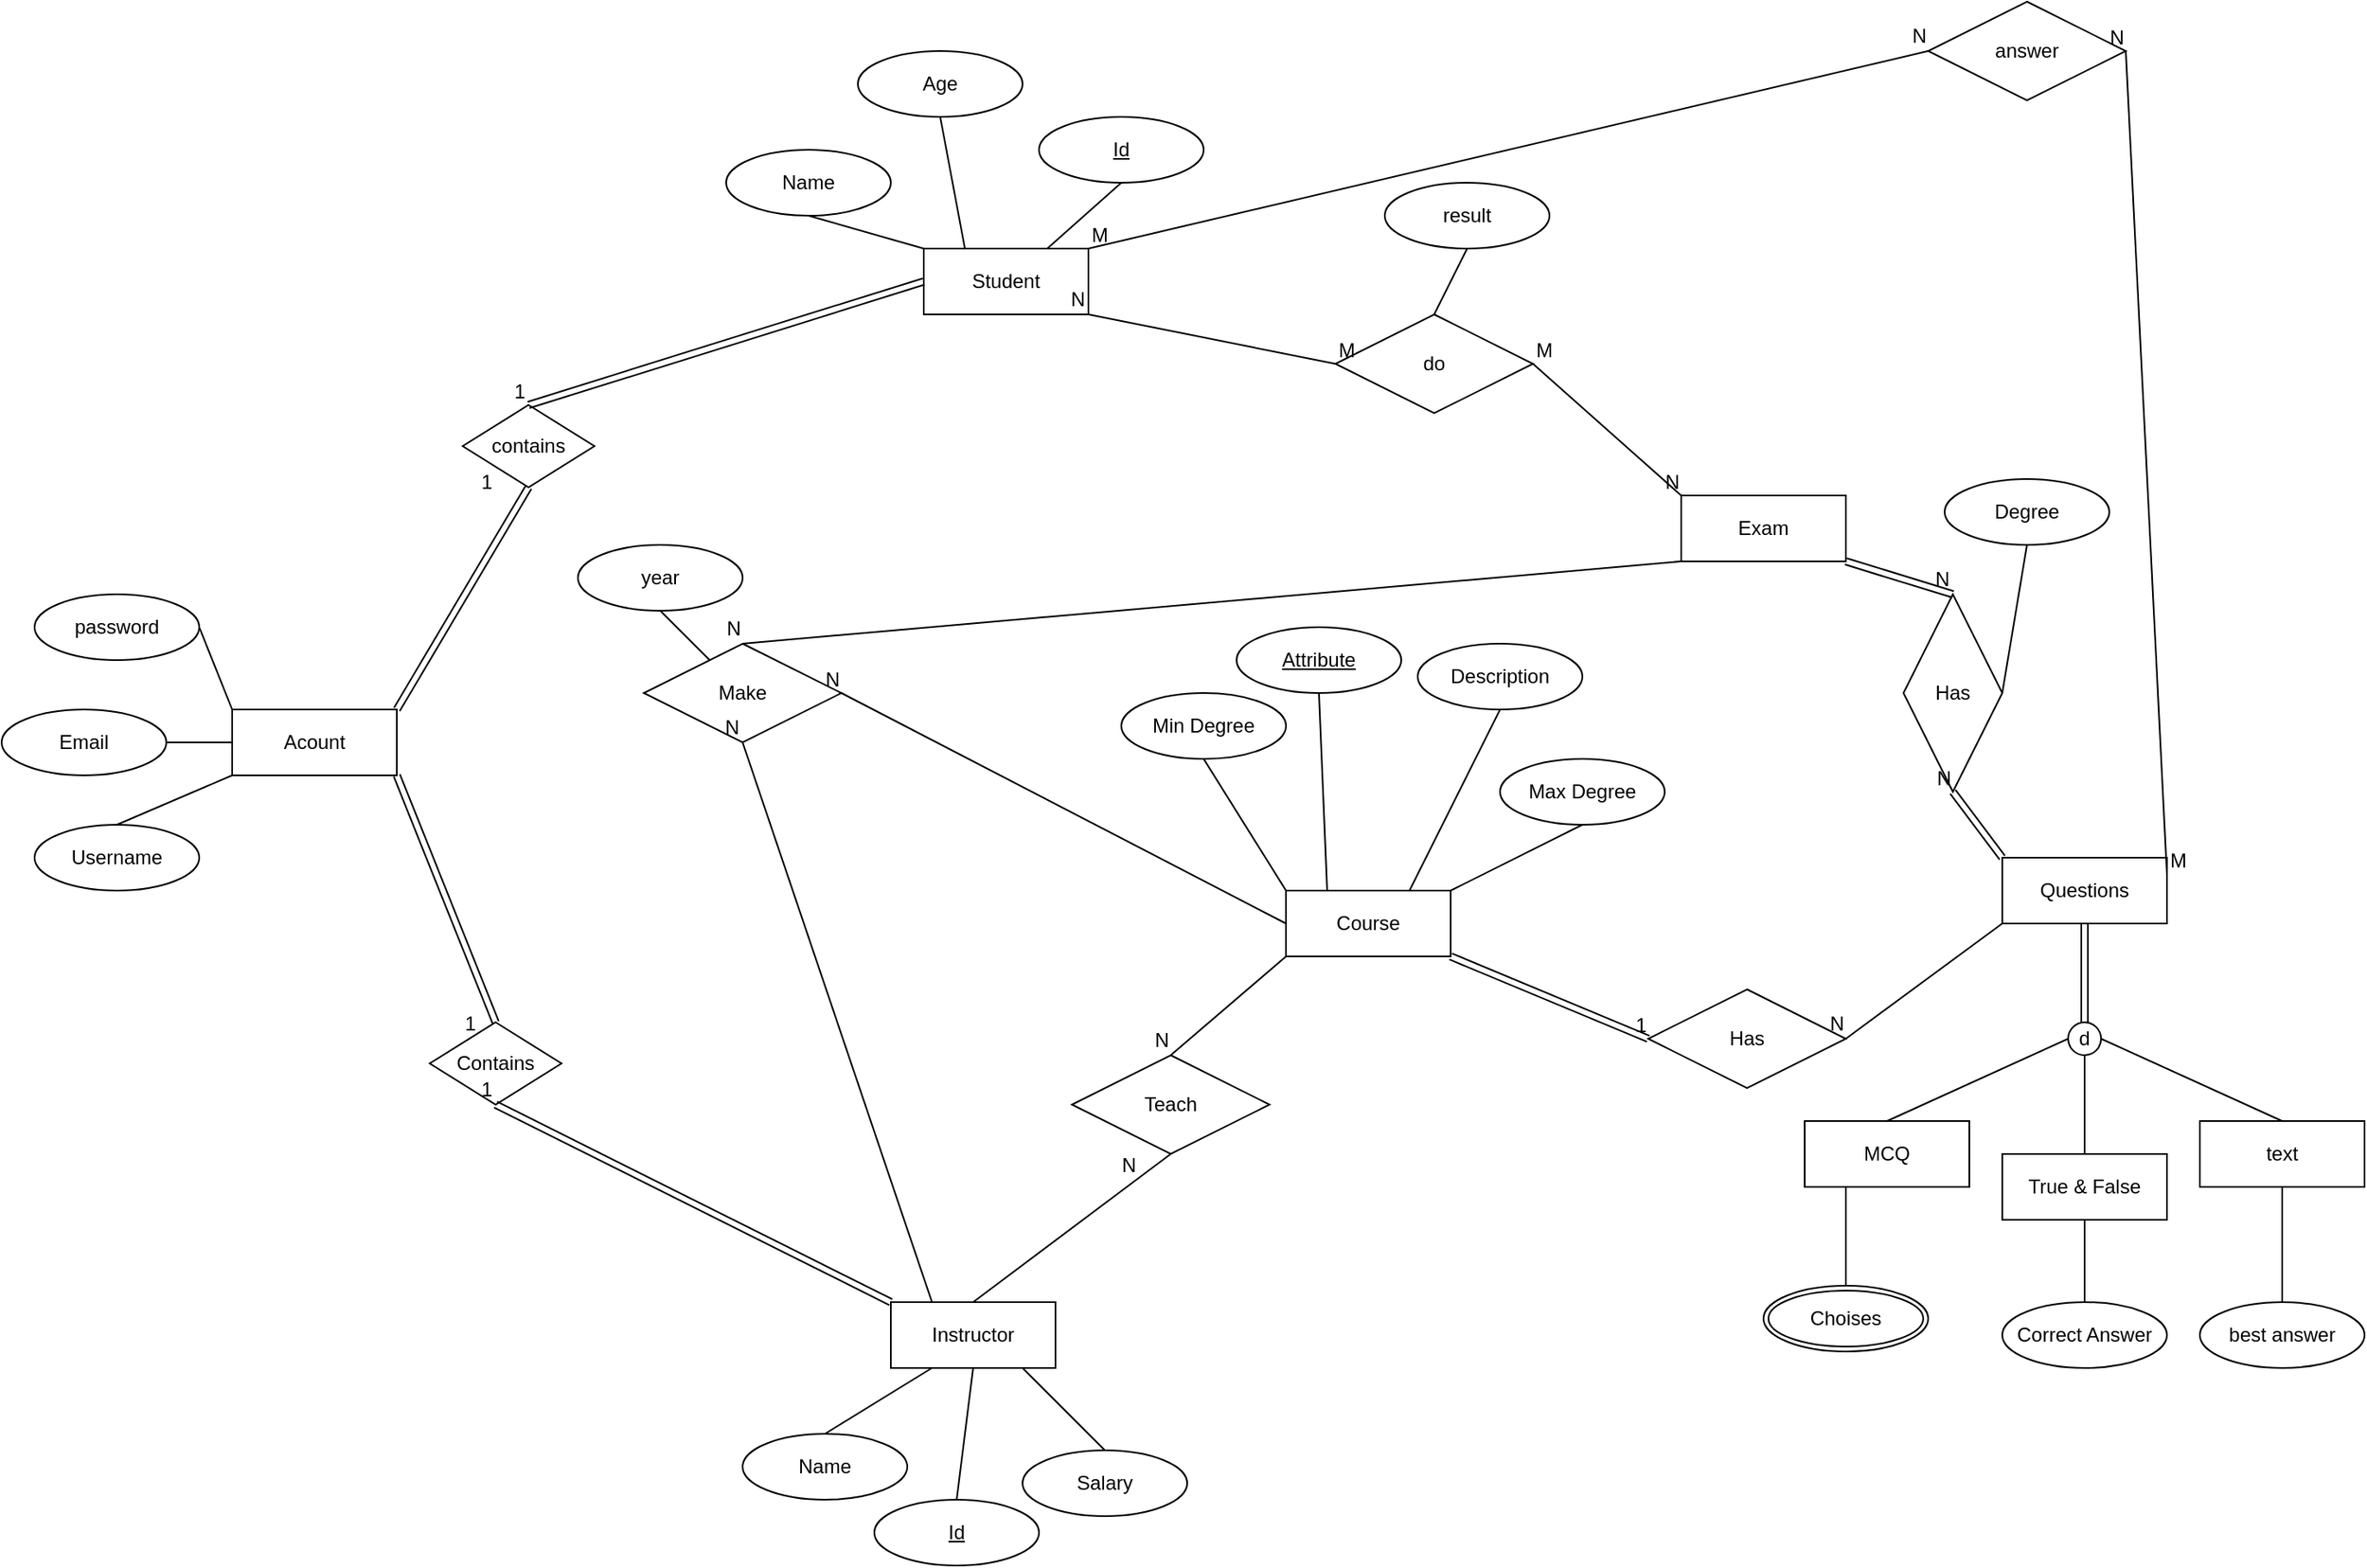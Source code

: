 <mxfile version="24.7.17">
  <diagram name="Page-1" id="Wx_-dWEbPbuP_3l3s3aC">
    <mxGraphModel dx="2676" dy="2037" grid="1" gridSize="10" guides="1" tooltips="1" connect="1" arrows="1" fold="1" page="1" pageScale="1" pageWidth="850" pageHeight="1100" math="0" shadow="0">
      <root>
        <mxCell id="0" />
        <mxCell id="1" parent="0" />
        <mxCell id="1KVyCKjMjqigg998JSWU-1" value="Questions" style="whiteSpace=wrap;html=1;align=center;" parent="1" vertex="1">
          <mxGeometry x="605" y="220" width="100" height="40" as="geometry" />
        </mxCell>
        <mxCell id="1KVyCKjMjqigg998JSWU-3" value="d" style="ellipse;whiteSpace=wrap;html=1;align=center;" parent="1" vertex="1">
          <mxGeometry x="645" y="320" width="20" height="20" as="geometry" />
        </mxCell>
        <mxCell id="1KVyCKjMjqigg998JSWU-4" value="" style="shape=link;html=1;rounded=0;exitX=0.5;exitY=1;exitDx=0;exitDy=0;entryX=0.5;entryY=0;entryDx=0;entryDy=0;" parent="1" source="1KVyCKjMjqigg998JSWU-1" target="1KVyCKjMjqigg998JSWU-3" edge="1">
          <mxGeometry width="100" relative="1" as="geometry">
            <mxPoint x="415" y="410" as="sourcePoint" />
            <mxPoint x="515" y="410" as="targetPoint" />
          </mxGeometry>
        </mxCell>
        <mxCell id="1KVyCKjMjqigg998JSWU-5" value="" style="endArrow=none;html=1;rounded=0;entryX=1;entryY=0.5;entryDx=0;entryDy=0;exitX=0.5;exitY=0;exitDx=0;exitDy=0;" parent="1" source="1KVyCKjMjqigg998JSWU-10" target="1KVyCKjMjqigg998JSWU-3" edge="1">
          <mxGeometry width="50" height="50" relative="1" as="geometry">
            <mxPoint x="725" y="370" as="sourcePoint" />
            <mxPoint x="495" y="380" as="targetPoint" />
          </mxGeometry>
        </mxCell>
        <mxCell id="1KVyCKjMjqigg998JSWU-6" value="" style="endArrow=none;html=1;rounded=0;entryX=0;entryY=0.5;entryDx=0;entryDy=0;exitX=0.5;exitY=0;exitDx=0;exitDy=0;" parent="1" source="1KVyCKjMjqigg998JSWU-9" target="1KVyCKjMjqigg998JSWU-3" edge="1">
          <mxGeometry width="50" height="50" relative="1" as="geometry">
            <mxPoint x="585" y="380" as="sourcePoint" />
            <mxPoint x="505" y="390" as="targetPoint" />
          </mxGeometry>
        </mxCell>
        <mxCell id="1KVyCKjMjqigg998JSWU-7" value="" style="endArrow=none;html=1;rounded=0;entryX=0.5;entryY=1;entryDx=0;entryDy=0;" parent="1" target="1KVyCKjMjqigg998JSWU-3" edge="1">
          <mxGeometry width="50" height="50" relative="1" as="geometry">
            <mxPoint x="655" y="400" as="sourcePoint" />
            <mxPoint x="515" y="400" as="targetPoint" />
          </mxGeometry>
        </mxCell>
        <mxCell id="1KVyCKjMjqigg998JSWU-9" value="MCQ" style="whiteSpace=wrap;html=1;align=center;" parent="1" vertex="1">
          <mxGeometry x="485" y="380" width="100" height="40" as="geometry" />
        </mxCell>
        <mxCell id="1KVyCKjMjqigg998JSWU-10" value="text" style="whiteSpace=wrap;html=1;align=center;" parent="1" vertex="1">
          <mxGeometry x="725" y="380" width="100" height="40" as="geometry" />
        </mxCell>
        <mxCell id="1KVyCKjMjqigg998JSWU-11" value="True &amp;amp; False" style="whiteSpace=wrap;html=1;align=center;" parent="1" vertex="1">
          <mxGeometry x="605" y="400" width="100" height="40" as="geometry" />
        </mxCell>
        <mxCell id="1KVyCKjMjqigg998JSWU-14" value="Correct Answer" style="ellipse;whiteSpace=wrap;html=1;align=center;" parent="1" vertex="1">
          <mxGeometry x="605" y="490" width="100" height="40" as="geometry" />
        </mxCell>
        <mxCell id="1KVyCKjMjqigg998JSWU-17" value="" style="endArrow=none;html=1;rounded=0;exitX=0.5;exitY=0;exitDx=0;exitDy=0;entryX=0.25;entryY=1;entryDx=0;entryDy=0;" parent="1" target="1KVyCKjMjqigg998JSWU-9" edge="1">
          <mxGeometry relative="1" as="geometry">
            <mxPoint x="510" y="480" as="sourcePoint" />
            <mxPoint x="555" y="420" as="targetPoint" />
            <Array as="points">
              <mxPoint x="510" y="450" />
            </Array>
          </mxGeometry>
        </mxCell>
        <mxCell id="1KVyCKjMjqigg998JSWU-18" value="" style="endArrow=none;html=1;rounded=0;exitX=0.5;exitY=0;exitDx=0;exitDy=0;entryX=0.5;entryY=1;entryDx=0;entryDy=0;" parent="1" source="1KVyCKjMjqigg998JSWU-14" target="1KVyCKjMjqigg998JSWU-11" edge="1">
          <mxGeometry relative="1" as="geometry">
            <mxPoint x="405" y="430" as="sourcePoint" />
            <mxPoint x="565" y="430" as="targetPoint" />
          </mxGeometry>
        </mxCell>
        <mxCell id="1KVyCKjMjqigg998JSWU-20" value="best answer" style="ellipse;whiteSpace=wrap;html=1;align=center;" parent="1" vertex="1">
          <mxGeometry x="725" y="490" width="100" height="40" as="geometry" />
        </mxCell>
        <mxCell id="1KVyCKjMjqigg998JSWU-21" value="" style="endArrow=none;html=1;rounded=0;exitX=0.5;exitY=0;exitDx=0;exitDy=0;entryX=0.5;entryY=1;entryDx=0;entryDy=0;" parent="1" source="1KVyCKjMjqigg998JSWU-20" target="1KVyCKjMjqigg998JSWU-10" edge="1">
          <mxGeometry relative="1" as="geometry">
            <mxPoint x="385" y="410" as="sourcePoint" />
            <mxPoint x="545" y="410" as="targetPoint" />
          </mxGeometry>
        </mxCell>
        <mxCell id="1KVyCKjMjqigg998JSWU-22" value="Course" style="whiteSpace=wrap;html=1;align=center;" parent="1" vertex="1">
          <mxGeometry x="170" y="240" width="100" height="40" as="geometry" />
        </mxCell>
        <mxCell id="1KVyCKjMjqigg998JSWU-26" value="Min Degree" style="ellipse;whiteSpace=wrap;html=1;align=center;" parent="1" vertex="1">
          <mxGeometry x="70" y="120" width="100" height="40" as="geometry" />
        </mxCell>
        <mxCell id="1KVyCKjMjqigg998JSWU-29" value="" style="endArrow=none;html=1;rounded=0;exitX=0.5;exitY=1;exitDx=0;exitDy=0;entryX=0.25;entryY=0;entryDx=0;entryDy=0;" parent="1" source="1KVyCKjMjqigg998JSWU-39" target="1KVyCKjMjqigg998JSWU-22" edge="1">
          <mxGeometry relative="1" as="geometry">
            <mxPoint x="130" y="130" as="sourcePoint" />
            <mxPoint x="320" y="360" as="targetPoint" />
          </mxGeometry>
        </mxCell>
        <mxCell id="1KVyCKjMjqigg998JSWU-30" value="" style="endArrow=none;html=1;rounded=0;exitX=0.5;exitY=1;exitDx=0;exitDy=0;entryX=0.75;entryY=0;entryDx=0;entryDy=0;" parent="1" source="1KVyCKjMjqigg998JSWU-24" target="1KVyCKjMjqigg998JSWU-22" edge="1">
          <mxGeometry relative="1" as="geometry">
            <mxPoint x="250" y="130" as="sourcePoint" />
            <mxPoint x="330" y="370" as="targetPoint" />
          </mxGeometry>
        </mxCell>
        <mxCell id="1KVyCKjMjqigg998JSWU-31" value="" style="endArrow=none;html=1;rounded=0;exitX=0.5;exitY=1;exitDx=0;exitDy=0;entryX=1;entryY=0;entryDx=0;entryDy=0;" parent="1" source="1KVyCKjMjqigg998JSWU-23" target="1KVyCKjMjqigg998JSWU-22" edge="1">
          <mxGeometry relative="1" as="geometry">
            <mxPoint x="340" y="190" as="sourcePoint" />
            <mxPoint x="340" y="380" as="targetPoint" />
          </mxGeometry>
        </mxCell>
        <mxCell id="1KVyCKjMjqigg998JSWU-32" value="" style="endArrow=none;html=1;rounded=0;exitX=0.5;exitY=1;exitDx=0;exitDy=0;entryX=0;entryY=0;entryDx=0;entryDy=0;" parent="1" source="1KVyCKjMjqigg998JSWU-26" target="1KVyCKjMjqigg998JSWU-22" edge="1">
          <mxGeometry relative="1" as="geometry">
            <mxPoint x="190" y="390" as="sourcePoint" />
            <mxPoint x="350" y="390" as="targetPoint" />
          </mxGeometry>
        </mxCell>
        <mxCell id="1KVyCKjMjqigg998JSWU-33" value="Student" style="whiteSpace=wrap;html=1;align=center;" parent="1" vertex="1">
          <mxGeometry x="-50" y="-150" width="100" height="40" as="geometry" />
        </mxCell>
        <mxCell id="1KVyCKjMjqigg998JSWU-34" value="Instructor" style="whiteSpace=wrap;html=1;align=center;" parent="1" vertex="1">
          <mxGeometry x="-70" y="490" width="100" height="40" as="geometry" />
        </mxCell>
        <mxCell id="1KVyCKjMjqigg998JSWU-35" value="Name" style="ellipse;whiteSpace=wrap;html=1;align=center;" parent="1" vertex="1">
          <mxGeometry x="-170" y="-210" width="100" height="40" as="geometry" />
        </mxCell>
        <mxCell id="1KVyCKjMjqigg998JSWU-37" value="Name" style="ellipse;whiteSpace=wrap;html=1;align=center;" parent="1" vertex="1">
          <mxGeometry x="-160" y="570" width="100" height="40" as="geometry" />
        </mxCell>
        <mxCell id="1KVyCKjMjqigg998JSWU-39" value="Attribute" style="ellipse;whiteSpace=wrap;html=1;align=center;fontStyle=4;" parent="1" vertex="1">
          <mxGeometry x="140" y="80" width="100" height="40" as="geometry" />
        </mxCell>
        <mxCell id="1KVyCKjMjqigg998JSWU-41" value="Id&lt;span style=&quot;color: rgba(0, 0, 0, 0); font-family: monospace; font-size: 0px; text-align: start; text-wrap: nowrap;&quot;&gt;%3CmxGraphModel%3E%3Croot%3E%3CmxCell%20id%3D%220%22%2F%3E%3CmxCell%20id%3D%221%22%20parent%3D%220%22%2F%3E%3CmxCell%20id%3D%222%22%20value%3D%22Name%22%20style%3D%22ellipse%3BwhiteSpace%3Dwrap%3Bhtml%3D1%3Balign%3Dcenter%3B%22%20vertex%3D%221%22%20parent%3D%221%22%3E%3CmxGeometry%20x%3D%22-30%22%20y%3D%22270%22%20width%3D%22100%22%20height%3D%2240%22%20as%3D%22geometry%22%2F%3E%3C%2FmxCell%3E%3C%2Froot%3E%3C%2FmxGraphModel%3E&lt;/span&gt;" style="ellipse;whiteSpace=wrap;html=1;align=center;fontStyle=4;" parent="1" vertex="1">
          <mxGeometry x="-80" y="610" width="100" height="40" as="geometry" />
        </mxCell>
        <mxCell id="1KVyCKjMjqigg998JSWU-43" value="" style="endArrow=none;html=1;rounded=0;exitX=0.5;exitY=0;exitDx=0;exitDy=0;entryX=0.5;entryY=1;entryDx=0;entryDy=0;" parent="1" source="1KVyCKjMjqigg998JSWU-41" target="1KVyCKjMjqigg998JSWU-34" edge="1">
          <mxGeometry relative="1" as="geometry">
            <mxPoint x="-50" y="369.5" as="sourcePoint" />
            <mxPoint x="110" y="369.5" as="targetPoint" />
          </mxGeometry>
        </mxCell>
        <mxCell id="1KVyCKjMjqigg998JSWU-44" value="" style="endArrow=none;html=1;rounded=0;exitX=0.5;exitY=0;exitDx=0;exitDy=0;" parent="1" source="1KVyCKjMjqigg998JSWU-48" edge="1">
          <mxGeometry relative="1" as="geometry">
            <mxPoint x="-40" y="379.5" as="sourcePoint" />
            <mxPoint x="10" y="530" as="targetPoint" />
          </mxGeometry>
        </mxCell>
        <mxCell id="1KVyCKjMjqigg998JSWU-45" value="" style="endArrow=none;html=1;rounded=0;exitX=0.5;exitY=0;exitDx=0;exitDy=0;entryX=0.25;entryY=1;entryDx=0;entryDy=0;" parent="1" source="1KVyCKjMjqigg998JSWU-37" target="1KVyCKjMjqigg998JSWU-34" edge="1">
          <mxGeometry relative="1" as="geometry">
            <mxPoint x="-30" y="389.5" as="sourcePoint" />
            <mxPoint x="130" y="389.5" as="targetPoint" />
          </mxGeometry>
        </mxCell>
        <mxCell id="1KVyCKjMjqigg998JSWU-47" value="" style="endArrow=none;html=1;rounded=0;exitX=0.5;exitY=1;exitDx=0;exitDy=0;entryX=0;entryY=0;entryDx=0;entryDy=0;" parent="1" source="1KVyCKjMjqigg998JSWU-35" target="1KVyCKjMjqigg998JSWU-33" edge="1">
          <mxGeometry relative="1" as="geometry">
            <mxPoint x="260" y="-90.5" as="sourcePoint" />
            <mxPoint x="420" y="-90.5" as="targetPoint" />
          </mxGeometry>
        </mxCell>
        <mxCell id="1KVyCKjMjqigg998JSWU-48" value="Salary" style="ellipse;whiteSpace=wrap;html=1;align=center;" parent="1" vertex="1">
          <mxGeometry x="10" y="580" width="100" height="40" as="geometry" />
        </mxCell>
        <mxCell id="1KVyCKjMjqigg998JSWU-51" value="Age" style="ellipse;whiteSpace=wrap;html=1;align=center;" parent="1" vertex="1">
          <mxGeometry x="-90" y="-270" width="100" height="40" as="geometry" />
        </mxCell>
        <mxCell id="1KVyCKjMjqigg998JSWU-52" value="" style="endArrow=none;html=1;rounded=0;exitX=0.5;exitY=1;exitDx=0;exitDy=0;entryX=0.25;entryY=0;entryDx=0;entryDy=0;" parent="1" target="1KVyCKjMjqigg998JSWU-33" edge="1">
          <mxGeometry relative="1" as="geometry">
            <mxPoint x="-40" y="-230" as="sourcePoint" />
            <mxPoint x="620" y="-130" as="targetPoint" />
          </mxGeometry>
        </mxCell>
        <mxCell id="1KVyCKjMjqigg998JSWU-53" value="Teach" style="shape=rhombus;perimeter=rhombusPerimeter;whiteSpace=wrap;html=1;align=center;" parent="1" vertex="1">
          <mxGeometry x="40" y="340" width="120" height="60" as="geometry" />
        </mxCell>
        <mxCell id="1KVyCKjMjqigg998JSWU-54" value="" style="endArrow=none;html=1;rounded=0;exitX=0.5;exitY=0;exitDx=0;exitDy=0;entryX=0.5;entryY=1;entryDx=0;entryDy=0;" parent="1" source="1KVyCKjMjqigg998JSWU-34" target="1KVyCKjMjqigg998JSWU-53" edge="1">
          <mxGeometry relative="1" as="geometry">
            <mxPoint x="190" y="370" as="sourcePoint" />
            <mxPoint x="350" y="370" as="targetPoint" />
          </mxGeometry>
        </mxCell>
        <mxCell id="1KVyCKjMjqigg998JSWU-55" value="N" style="resizable=0;html=1;whiteSpace=wrap;align=right;verticalAlign=bottom;" parent="1KVyCKjMjqigg998JSWU-54" connectable="0" vertex="1">
          <mxGeometry x="1" relative="1" as="geometry">
            <mxPoint x="-20" y="15" as="offset" />
          </mxGeometry>
        </mxCell>
        <mxCell id="1KVyCKjMjqigg998JSWU-56" value="" style="endArrow=none;html=1;rounded=0;exitX=0;exitY=1;exitDx=0;exitDy=0;entryX=0.5;entryY=0;entryDx=0;entryDy=0;" parent="1" source="1KVyCKjMjqigg998JSWU-22" target="1KVyCKjMjqigg998JSWU-53" edge="1">
          <mxGeometry relative="1" as="geometry">
            <mxPoint x="190" y="370" as="sourcePoint" />
            <mxPoint x="350" y="370" as="targetPoint" />
          </mxGeometry>
        </mxCell>
        <mxCell id="1KVyCKjMjqigg998JSWU-57" value="N" style="resizable=0;html=1;whiteSpace=wrap;align=right;verticalAlign=bottom;" parent="1KVyCKjMjqigg998JSWU-56" connectable="0" vertex="1">
          <mxGeometry x="1" relative="1" as="geometry" />
        </mxCell>
        <mxCell id="Yepnfq_wEx3DEl57RGc4-1" value="Choises" style="ellipse;shape=doubleEllipse;margin=3;whiteSpace=wrap;html=1;align=center;" parent="1" vertex="1">
          <mxGeometry x="460" y="480" width="100" height="40" as="geometry" />
        </mxCell>
        <mxCell id="Yepnfq_wEx3DEl57RGc4-2" value="Exam" style="whiteSpace=wrap;html=1;align=center;" parent="1" vertex="1">
          <mxGeometry x="410" width="100" height="40" as="geometry" />
        </mxCell>
        <mxCell id="Yepnfq_wEx3DEl57RGc4-3" value="Has" style="shape=rhombus;perimeter=rhombusPerimeter;whiteSpace=wrap;html=1;align=center;direction=south;" parent="1" vertex="1">
          <mxGeometry x="545" y="60" width="60" height="120" as="geometry" />
        </mxCell>
        <mxCell id="Yepnfq_wEx3DEl57RGc4-7" value="" style="shape=link;html=1;rounded=0;entryX=1;entryY=0.5;entryDx=0;entryDy=0;exitX=0;exitY=0;exitDx=0;exitDy=0;" parent="1" source="1KVyCKjMjqigg998JSWU-1" target="Yepnfq_wEx3DEl57RGc4-3" edge="1">
          <mxGeometry relative="1" as="geometry">
            <mxPoint x="220" y="340" as="sourcePoint" />
            <mxPoint x="380" y="340" as="targetPoint" />
          </mxGeometry>
        </mxCell>
        <mxCell id="Yepnfq_wEx3DEl57RGc4-8" value="N" style="resizable=0;html=1;whiteSpace=wrap;align=right;verticalAlign=bottom;" parent="Yepnfq_wEx3DEl57RGc4-7" connectable="0" vertex="1">
          <mxGeometry x="1" relative="1" as="geometry" />
        </mxCell>
        <mxCell id="Yepnfq_wEx3DEl57RGc4-9" value="" style="shape=link;html=1;rounded=0;entryX=0;entryY=0.5;entryDx=0;entryDy=0;exitX=1;exitY=1;exitDx=0;exitDy=0;" parent="1" source="Yepnfq_wEx3DEl57RGc4-2" target="Yepnfq_wEx3DEl57RGc4-3" edge="1">
          <mxGeometry relative="1" as="geometry">
            <mxPoint x="220" y="340" as="sourcePoint" />
            <mxPoint x="380" y="340" as="targetPoint" />
          </mxGeometry>
        </mxCell>
        <mxCell id="Yepnfq_wEx3DEl57RGc4-10" value="N" style="resizable=0;html=1;whiteSpace=wrap;align=right;verticalAlign=bottom;" parent="Yepnfq_wEx3DEl57RGc4-9" connectable="0" vertex="1">
          <mxGeometry x="1" relative="1" as="geometry" />
        </mxCell>
        <mxCell id="Yepnfq_wEx3DEl57RGc4-11" value="Degree" style="ellipse;whiteSpace=wrap;html=1;align=center;" parent="1" vertex="1">
          <mxGeometry x="570" y="-10" width="100" height="40" as="geometry" />
        </mxCell>
        <mxCell id="Yepnfq_wEx3DEl57RGc4-12" value="" style="endArrow=none;html=1;rounded=0;entryX=0.5;entryY=1;entryDx=0;entryDy=0;exitX=0.5;exitY=0;exitDx=0;exitDy=0;" parent="1" source="Yepnfq_wEx3DEl57RGc4-3" target="Yepnfq_wEx3DEl57RGc4-11" edge="1">
          <mxGeometry relative="1" as="geometry">
            <mxPoint x="220" y="340" as="sourcePoint" />
            <mxPoint x="380" y="340" as="targetPoint" />
          </mxGeometry>
        </mxCell>
        <mxCell id="Yepnfq_wEx3DEl57RGc4-13" value="Has" style="shape=rhombus;perimeter=rhombusPerimeter;whiteSpace=wrap;html=1;align=center;" parent="1" vertex="1">
          <mxGeometry x="390" y="300" width="120" height="60" as="geometry" />
        </mxCell>
        <mxCell id="Yepnfq_wEx3DEl57RGc4-14" value="" style="shape=link;html=1;rounded=0;exitX=1;exitY=1;exitDx=0;exitDy=0;entryX=0;entryY=0.5;entryDx=0;entryDy=0;" parent="1" source="1KVyCKjMjqigg998JSWU-22" target="Yepnfq_wEx3DEl57RGc4-13" edge="1">
          <mxGeometry relative="1" as="geometry">
            <mxPoint x="280" y="310" as="sourcePoint" />
            <mxPoint x="450" y="300" as="targetPoint" />
          </mxGeometry>
        </mxCell>
        <mxCell id="Yepnfq_wEx3DEl57RGc4-15" value="1" style="resizable=0;html=1;whiteSpace=wrap;align=right;verticalAlign=bottom;" parent="Yepnfq_wEx3DEl57RGc4-14" connectable="0" vertex="1">
          <mxGeometry x="1" relative="1" as="geometry" />
        </mxCell>
        <mxCell id="Yepnfq_wEx3DEl57RGc4-16" value="" style="endArrow=none;html=1;rounded=0;entryX=1;entryY=0.5;entryDx=0;entryDy=0;exitX=0;exitY=1;exitDx=0;exitDy=0;" parent="1" source="1KVyCKjMjqigg998JSWU-1" target="Yepnfq_wEx3DEl57RGc4-13" edge="1">
          <mxGeometry relative="1" as="geometry">
            <mxPoint x="220" y="340" as="sourcePoint" />
            <mxPoint x="380" y="340" as="targetPoint" />
          </mxGeometry>
        </mxCell>
        <mxCell id="Yepnfq_wEx3DEl57RGc4-17" value="N" style="resizable=0;html=1;whiteSpace=wrap;align=right;verticalAlign=bottom;" parent="Yepnfq_wEx3DEl57RGc4-16" connectable="0" vertex="1">
          <mxGeometry x="1" relative="1" as="geometry" />
        </mxCell>
        <mxCell id="1KVyCKjMjqigg998JSWU-24" value="Description" style="ellipse;whiteSpace=wrap;html=1;align=center;" parent="1" vertex="1">
          <mxGeometry x="250" y="90" width="100" height="40" as="geometry" />
        </mxCell>
        <mxCell id="Yepnfq_wEx3DEl57RGc4-19" value="Id&lt;span style=&quot;color: rgba(0, 0, 0, 0); font-family: monospace; font-size: 0px; text-align: start; text-wrap: nowrap;&quot;&gt;%3CmxGraphModel%3E%3Croot%3E%3CmxCell%20id%3D%220%22%2F%3E%3CmxCell%20id%3D%221%22%20parent%3D%220%22%2F%3E%3CmxCell%20id%3D%222%22%20value%3D%22Name%22%20style%3D%22ellipse%3BwhiteSpace%3Dwrap%3Bhtml%3D1%3Balign%3Dcenter%3B%22%20vertex%3D%221%22%20parent%3D%221%22%3E%3CmxGeometry%20x%3D%22-30%22%20y%3D%22270%22%20width%3D%22100%22%20height%3D%2240%22%20as%3D%22geometry%22%2F%3E%3C%2FmxCell%3E%3C%2Froot%3E%3C%2FmxGraphModel%3E&lt;/span&gt;" style="ellipse;whiteSpace=wrap;html=1;align=center;fontStyle=4;" parent="1" vertex="1">
          <mxGeometry x="20" y="-230" width="100" height="40" as="geometry" />
        </mxCell>
        <mxCell id="Yepnfq_wEx3DEl57RGc4-20" value="" style="endArrow=none;html=1;rounded=0;entryX=0.5;entryY=1;entryDx=0;entryDy=0;exitX=0.75;exitY=0;exitDx=0;exitDy=0;" parent="1" source="1KVyCKjMjqigg998JSWU-33" target="Yepnfq_wEx3DEl57RGc4-19" edge="1">
          <mxGeometry relative="1" as="geometry">
            <mxPoint x="70" y="-230" as="sourcePoint" />
            <mxPoint x="90" y="-250" as="targetPoint" />
          </mxGeometry>
        </mxCell>
        <mxCell id="Yepnfq_wEx3DEl57RGc4-21" value="do" style="shape=rhombus;perimeter=rhombusPerimeter;whiteSpace=wrap;html=1;align=center;" parent="1" vertex="1">
          <mxGeometry x="200" y="-110" width="120" height="60" as="geometry" />
        </mxCell>
        <mxCell id="Yepnfq_wEx3DEl57RGc4-24" value="result" style="ellipse;whiteSpace=wrap;html=1;align=center;" parent="1" vertex="1">
          <mxGeometry x="230" y="-190" width="100" height="40" as="geometry" />
        </mxCell>
        <mxCell id="Yepnfq_wEx3DEl57RGc4-25" value="" style="endArrow=none;html=1;rounded=0;entryX=0.5;entryY=1;entryDx=0;entryDy=0;exitX=0.5;exitY=0;exitDx=0;exitDy=0;" parent="1" source="Yepnfq_wEx3DEl57RGc4-21" target="Yepnfq_wEx3DEl57RGc4-24" edge="1">
          <mxGeometry relative="1" as="geometry">
            <mxPoint x="190" y="-20" as="sourcePoint" />
            <mxPoint x="350" y="-20" as="targetPoint" />
          </mxGeometry>
        </mxCell>
        <mxCell id="Yepnfq_wEx3DEl57RGc4-32" value="Acount" style="whiteSpace=wrap;html=1;align=center;" parent="1" vertex="1">
          <mxGeometry x="-470" y="130" width="100" height="40" as="geometry" />
        </mxCell>
        <mxCell id="Yepnfq_wEx3DEl57RGc4-33" value="Contains" style="shape=rhombus;perimeter=rhombusPerimeter;whiteSpace=wrap;html=1;align=center;" parent="1" vertex="1">
          <mxGeometry x="-350" y="320" width="80" height="50" as="geometry" />
        </mxCell>
        <mxCell id="Yepnfq_wEx3DEl57RGc4-34" value="contains" style="shape=rhombus;perimeter=rhombusPerimeter;whiteSpace=wrap;html=1;align=center;" parent="1" vertex="1">
          <mxGeometry x="-330" y="-55" width="80" height="50" as="geometry" />
        </mxCell>
        <mxCell id="Yepnfq_wEx3DEl57RGc4-36" value="" style="shape=link;html=1;rounded=0;exitX=0;exitY=0;exitDx=0;exitDy=0;entryX=0.5;entryY=1;entryDx=0;entryDy=0;" parent="1" source="1KVyCKjMjqigg998JSWU-34" target="Yepnfq_wEx3DEl57RGc4-33" edge="1">
          <mxGeometry relative="1" as="geometry">
            <mxPoint x="280" y="170" as="sourcePoint" />
            <mxPoint x="440" y="170" as="targetPoint" />
          </mxGeometry>
        </mxCell>
        <mxCell id="Yepnfq_wEx3DEl57RGc4-37" value="1" style="resizable=0;html=1;whiteSpace=wrap;align=right;verticalAlign=bottom;" parent="Yepnfq_wEx3DEl57RGc4-36" connectable="0" vertex="1">
          <mxGeometry x="1" relative="1" as="geometry" />
        </mxCell>
        <mxCell id="Yepnfq_wEx3DEl57RGc4-38" value="" style="shape=link;html=1;rounded=0;exitX=0;exitY=0.5;exitDx=0;exitDy=0;entryX=0.5;entryY=0;entryDx=0;entryDy=0;" parent="1" source="1KVyCKjMjqigg998JSWU-33" target="Yepnfq_wEx3DEl57RGc4-34" edge="1">
          <mxGeometry relative="1" as="geometry">
            <mxPoint x="280" y="170" as="sourcePoint" />
            <mxPoint x="440" y="170" as="targetPoint" />
          </mxGeometry>
        </mxCell>
        <mxCell id="Yepnfq_wEx3DEl57RGc4-39" value="1" style="resizable=0;html=1;whiteSpace=wrap;align=right;verticalAlign=bottom;" parent="Yepnfq_wEx3DEl57RGc4-38" connectable="0" vertex="1">
          <mxGeometry x="1" relative="1" as="geometry" />
        </mxCell>
        <mxCell id="Yepnfq_wEx3DEl57RGc4-40" value="" style="shape=link;html=1;rounded=0;exitX=0.5;exitY=1;exitDx=0;exitDy=0;entryX=1;entryY=0;entryDx=0;entryDy=0;" parent="1" source="Yepnfq_wEx3DEl57RGc4-34" target="Yepnfq_wEx3DEl57RGc4-32" edge="1">
          <mxGeometry relative="1" as="geometry">
            <mxPoint x="290" y="180" as="sourcePoint" />
            <mxPoint x="450" y="180" as="targetPoint" />
          </mxGeometry>
        </mxCell>
        <mxCell id="Yepnfq_wEx3DEl57RGc4-41" value="1" style="resizable=0;html=1;whiteSpace=wrap;align=right;verticalAlign=bottom;" parent="Yepnfq_wEx3DEl57RGc4-40" connectable="0" vertex="1">
          <mxGeometry x="1" relative="1" as="geometry">
            <mxPoint x="60" y="-130" as="offset" />
          </mxGeometry>
        </mxCell>
        <mxCell id="Yepnfq_wEx3DEl57RGc4-42" value="" style="shape=link;html=1;rounded=0;exitX=1;exitY=1;exitDx=0;exitDy=0;entryX=0.5;entryY=0;entryDx=0;entryDy=0;" parent="1" source="Yepnfq_wEx3DEl57RGc4-32" target="Yepnfq_wEx3DEl57RGc4-33" edge="1">
          <mxGeometry relative="1" as="geometry">
            <mxPoint x="300" y="190" as="sourcePoint" />
            <mxPoint x="460" y="190" as="targetPoint" />
          </mxGeometry>
        </mxCell>
        <mxCell id="Yepnfq_wEx3DEl57RGc4-43" value="1" style="resizable=0;html=1;whiteSpace=wrap;align=right;verticalAlign=bottom;" parent="Yepnfq_wEx3DEl57RGc4-42" connectable="0" vertex="1">
          <mxGeometry x="1" relative="1" as="geometry">
            <mxPoint x="-10" y="10" as="offset" />
          </mxGeometry>
        </mxCell>
        <mxCell id="Yepnfq_wEx3DEl57RGc4-44" value="password" style="ellipse;whiteSpace=wrap;html=1;align=center;" parent="1" vertex="1">
          <mxGeometry x="-590" y="60" width="100" height="40" as="geometry" />
        </mxCell>
        <mxCell id="Yepnfq_wEx3DEl57RGc4-45" value="Email" style="ellipse;whiteSpace=wrap;html=1;align=center;" parent="1" vertex="1">
          <mxGeometry x="-610" y="130" width="100" height="40" as="geometry" />
        </mxCell>
        <mxCell id="Yepnfq_wEx3DEl57RGc4-46" value="Username" style="ellipse;whiteSpace=wrap;html=1;align=center;" parent="1" vertex="1">
          <mxGeometry x="-590" y="200" width="100" height="40" as="geometry" />
        </mxCell>
        <mxCell id="Yepnfq_wEx3DEl57RGc4-47" value="" style="endArrow=none;html=1;rounded=0;exitX=1;exitY=0.5;exitDx=0;exitDy=0;entryX=0;entryY=0;entryDx=0;entryDy=0;" parent="1" source="Yepnfq_wEx3DEl57RGc4-44" target="Yepnfq_wEx3DEl57RGc4-32" edge="1">
          <mxGeometry relative="1" as="geometry">
            <mxPoint x="230" y="170" as="sourcePoint" />
            <mxPoint x="390" y="170" as="targetPoint" />
          </mxGeometry>
        </mxCell>
        <mxCell id="Yepnfq_wEx3DEl57RGc4-48" value="" style="endArrow=none;html=1;rounded=0;exitX=0;exitY=0.5;exitDx=0;exitDy=0;entryX=1;entryY=0.5;entryDx=0;entryDy=0;" parent="1" source="Yepnfq_wEx3DEl57RGc4-32" target="Yepnfq_wEx3DEl57RGc4-45" edge="1">
          <mxGeometry relative="1" as="geometry">
            <mxPoint x="240" y="180" as="sourcePoint" />
            <mxPoint x="400" y="180" as="targetPoint" />
          </mxGeometry>
        </mxCell>
        <mxCell id="Yepnfq_wEx3DEl57RGc4-49" value="" style="endArrow=none;html=1;rounded=0;exitX=0;exitY=1;exitDx=0;exitDy=0;entryX=0.5;entryY=0;entryDx=0;entryDy=0;" parent="1" source="Yepnfq_wEx3DEl57RGc4-32" target="Yepnfq_wEx3DEl57RGc4-46" edge="1">
          <mxGeometry relative="1" as="geometry">
            <mxPoint x="250" y="190" as="sourcePoint" />
            <mxPoint x="410" y="190" as="targetPoint" />
          </mxGeometry>
        </mxCell>
        <mxCell id="WoInB5LvaGF-hetA2x_S-15" value="Make" style="shape=rhombus;perimeter=rhombusPerimeter;whiteSpace=wrap;html=1;align=center;" parent="1" vertex="1">
          <mxGeometry x="-220" y="90" width="120" height="60" as="geometry" />
        </mxCell>
        <mxCell id="WoInB5LvaGF-hetA2x_S-16" value="" style="endArrow=none;html=1;rounded=0;entryX=1;entryY=0.5;entryDx=0;entryDy=0;exitX=0;exitY=0.5;exitDx=0;exitDy=0;" parent="1" source="1KVyCKjMjqigg998JSWU-22" target="WoInB5LvaGF-hetA2x_S-15" edge="1">
          <mxGeometry relative="1" as="geometry">
            <mxPoint x="-90" y="340" as="sourcePoint" />
            <mxPoint x="70" y="340" as="targetPoint" />
          </mxGeometry>
        </mxCell>
        <mxCell id="WoInB5LvaGF-hetA2x_S-17" value="N" style="resizable=0;html=1;whiteSpace=wrap;align=right;verticalAlign=bottom;" parent="WoInB5LvaGF-hetA2x_S-16" connectable="0" vertex="1">
          <mxGeometry x="1" relative="1" as="geometry" />
        </mxCell>
        <mxCell id="WoInB5LvaGF-hetA2x_S-18" value="" style="endArrow=none;html=1;rounded=0;entryX=0.5;entryY=0;entryDx=0;entryDy=0;" parent="1" target="WoInB5LvaGF-hetA2x_S-15" edge="1">
          <mxGeometry relative="1" as="geometry">
            <mxPoint x="410" y="40" as="sourcePoint" />
            <mxPoint x="80" y="350" as="targetPoint" />
          </mxGeometry>
        </mxCell>
        <mxCell id="WoInB5LvaGF-hetA2x_S-19" value="N" style="resizable=0;html=1;whiteSpace=wrap;align=right;verticalAlign=bottom;" parent="WoInB5LvaGF-hetA2x_S-18" connectable="0" vertex="1">
          <mxGeometry x="1" relative="1" as="geometry" />
        </mxCell>
        <mxCell id="WoInB5LvaGF-hetA2x_S-20" value="" style="endArrow=none;html=1;rounded=0;entryX=0.5;entryY=1;entryDx=0;entryDy=0;exitX=0.25;exitY=0;exitDx=0;exitDy=0;" parent="1" source="1KVyCKjMjqigg998JSWU-34" target="WoInB5LvaGF-hetA2x_S-15" edge="1">
          <mxGeometry relative="1" as="geometry">
            <mxPoint x="-70" y="360" as="sourcePoint" />
            <mxPoint x="90" y="360" as="targetPoint" />
          </mxGeometry>
        </mxCell>
        <mxCell id="WoInB5LvaGF-hetA2x_S-21" value="N" style="resizable=0;html=1;whiteSpace=wrap;align=right;verticalAlign=bottom;" parent="WoInB5LvaGF-hetA2x_S-20" connectable="0" vertex="1">
          <mxGeometry x="1" relative="1" as="geometry" />
        </mxCell>
        <mxCell id="DcSMMkstFJ6gAEz0ftMx-13" value="" style="endArrow=none;html=1;rounded=0;exitX=0.5;exitY=1;exitDx=0;exitDy=0;entryX=1;entryY=0;entryDx=0;entryDy=0;" parent="1" target="1KVyCKjMjqigg998JSWU-23" edge="1">
          <mxGeometry relative="1" as="geometry">
            <mxPoint x="340" y="190" as="sourcePoint" />
            <mxPoint x="270" y="240" as="targetPoint" />
          </mxGeometry>
        </mxCell>
        <mxCell id="1KVyCKjMjqigg998JSWU-23" value="Max Degree" style="ellipse;whiteSpace=wrap;html=1;align=center;" parent="1" vertex="1">
          <mxGeometry x="300" y="160" width="100" height="40" as="geometry" />
        </mxCell>
        <mxCell id="DcSMMkstFJ6gAEz0ftMx-14" value="" style="endArrow=none;html=1;rounded=0;entryX=1;entryY=1;entryDx=0;entryDy=0;exitX=0;exitY=0.5;exitDx=0;exitDy=0;" parent="1" source="Yepnfq_wEx3DEl57RGc4-21" target="1KVyCKjMjqigg998JSWU-33" edge="1">
          <mxGeometry relative="1" as="geometry">
            <mxPoint x="-90" y="-30.71" as="sourcePoint" />
            <mxPoint x="70" y="-30.71" as="targetPoint" />
          </mxGeometry>
        </mxCell>
        <mxCell id="DcSMMkstFJ6gAEz0ftMx-15" value="M" style="resizable=0;html=1;whiteSpace=wrap;align=left;verticalAlign=bottom;" parent="DcSMMkstFJ6gAEz0ftMx-14" connectable="0" vertex="1">
          <mxGeometry x="-1" relative="1" as="geometry" />
        </mxCell>
        <mxCell id="DcSMMkstFJ6gAEz0ftMx-16" value="N" style="resizable=0;html=1;whiteSpace=wrap;align=right;verticalAlign=bottom;" parent="DcSMMkstFJ6gAEz0ftMx-14" connectable="0" vertex="1">
          <mxGeometry x="1" relative="1" as="geometry" />
        </mxCell>
        <mxCell id="DcSMMkstFJ6gAEz0ftMx-17" value="" style="endArrow=none;html=1;rounded=0;" parent="1" edge="1">
          <mxGeometry relative="1" as="geometry">
            <mxPoint x="320" y="-80" as="sourcePoint" />
            <mxPoint x="410" as="targetPoint" />
          </mxGeometry>
        </mxCell>
        <mxCell id="DcSMMkstFJ6gAEz0ftMx-18" value="M" style="resizable=0;html=1;whiteSpace=wrap;align=left;verticalAlign=bottom;" parent="DcSMMkstFJ6gAEz0ftMx-17" connectable="0" vertex="1">
          <mxGeometry x="-1" relative="1" as="geometry" />
        </mxCell>
        <mxCell id="DcSMMkstFJ6gAEz0ftMx-19" value="N" style="resizable=0;html=1;whiteSpace=wrap;align=right;verticalAlign=bottom;" parent="DcSMMkstFJ6gAEz0ftMx-17" connectable="0" vertex="1">
          <mxGeometry x="1" relative="1" as="geometry" />
        </mxCell>
        <mxCell id="DcSMMkstFJ6gAEz0ftMx-20" value="answer" style="shape=rhombus;perimeter=rhombusPerimeter;whiteSpace=wrap;html=1;align=center;" parent="1" vertex="1">
          <mxGeometry x="560" y="-300" width="120" height="60" as="geometry" />
        </mxCell>
        <mxCell id="DcSMMkstFJ6gAEz0ftMx-21" value="" style="endArrow=none;html=1;rounded=0;entryX=1;entryY=0.5;entryDx=0;entryDy=0;exitX=1;exitY=0.25;exitDx=0;exitDy=0;" parent="1" source="1KVyCKjMjqigg998JSWU-1" target="DcSMMkstFJ6gAEz0ftMx-20" edge="1">
          <mxGeometry relative="1" as="geometry">
            <mxPoint x="150" y="-260" as="sourcePoint" />
            <mxPoint x="310" y="-260" as="targetPoint" />
          </mxGeometry>
        </mxCell>
        <mxCell id="DcSMMkstFJ6gAEz0ftMx-22" value="M" style="resizable=0;html=1;whiteSpace=wrap;align=left;verticalAlign=bottom;" parent="DcSMMkstFJ6gAEz0ftMx-21" connectable="0" vertex="1">
          <mxGeometry x="-1" relative="1" as="geometry" />
        </mxCell>
        <mxCell id="DcSMMkstFJ6gAEz0ftMx-23" value="N" style="resizable=0;html=1;whiteSpace=wrap;align=right;verticalAlign=bottom;" parent="DcSMMkstFJ6gAEz0ftMx-21" connectable="0" vertex="1">
          <mxGeometry x="1" relative="1" as="geometry" />
        </mxCell>
        <mxCell id="DcSMMkstFJ6gAEz0ftMx-24" value="" style="endArrow=none;html=1;rounded=0;exitX=1;exitY=0;exitDx=0;exitDy=0;entryX=0;entryY=0.5;entryDx=0;entryDy=0;" parent="1" source="1KVyCKjMjqigg998JSWU-33" target="DcSMMkstFJ6gAEz0ftMx-20" edge="1">
          <mxGeometry relative="1" as="geometry">
            <mxPoint x="-70" y="-10.71" as="sourcePoint" />
            <mxPoint x="90" y="-10.71" as="targetPoint" />
          </mxGeometry>
        </mxCell>
        <mxCell id="DcSMMkstFJ6gAEz0ftMx-25" value="M" style="resizable=0;html=1;whiteSpace=wrap;align=left;verticalAlign=bottom;" parent="DcSMMkstFJ6gAEz0ftMx-24" connectable="0" vertex="1">
          <mxGeometry x="-1" relative="1" as="geometry" />
        </mxCell>
        <mxCell id="DcSMMkstFJ6gAEz0ftMx-26" value="N" style="resizable=0;html=1;whiteSpace=wrap;align=right;verticalAlign=bottom;" parent="DcSMMkstFJ6gAEz0ftMx-24" connectable="0" vertex="1">
          <mxGeometry x="1" relative="1" as="geometry" />
        </mxCell>
        <mxCell id="Rd9QAnQidIXUKr1M_sx5-1" value="year" style="ellipse;whiteSpace=wrap;html=1;align=center;" vertex="1" parent="1">
          <mxGeometry x="-260" y="30" width="100" height="40" as="geometry" />
        </mxCell>
        <mxCell id="Rd9QAnQidIXUKr1M_sx5-2" value="" style="endArrow=none;html=1;rounded=0;exitX=0.5;exitY=1;exitDx=0;exitDy=0;" edge="1" parent="1" source="Rd9QAnQidIXUKr1M_sx5-1" target="WoInB5LvaGF-hetA2x_S-15">
          <mxGeometry relative="1" as="geometry">
            <mxPoint x="-90" y="200" as="sourcePoint" />
            <mxPoint x="70" y="200" as="targetPoint" />
          </mxGeometry>
        </mxCell>
      </root>
    </mxGraphModel>
  </diagram>
</mxfile>
